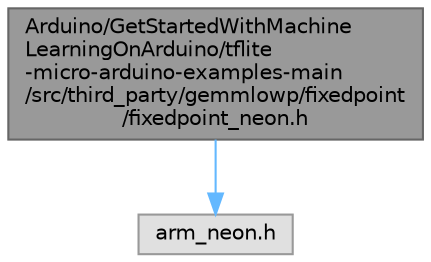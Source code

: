 digraph "Arduino/GetStartedWithMachineLearningOnArduino/tflite-micro-arduino-examples-main/src/third_party/gemmlowp/fixedpoint/fixedpoint_neon.h"
{
 // LATEX_PDF_SIZE
  bgcolor="transparent";
  edge [fontname=Helvetica,fontsize=10,labelfontname=Helvetica,labelfontsize=10];
  node [fontname=Helvetica,fontsize=10,shape=box,height=0.2,width=0.4];
  Node1 [id="Node000001",label="Arduino/GetStartedWithMachine\lLearningOnArduino/tflite\l-micro-arduino-examples-main\l/src/third_party/gemmlowp/fixedpoint\l/fixedpoint_neon.h",height=0.2,width=0.4,color="gray40", fillcolor="grey60", style="filled", fontcolor="black",tooltip=" "];
  Node1 -> Node2 [id="edge1_Node000001_Node000002",color="steelblue1",style="solid",tooltip=" "];
  Node2 [id="Node000002",label="arm_neon.h",height=0.2,width=0.4,color="grey60", fillcolor="#E0E0E0", style="filled",tooltip=" "];
}
